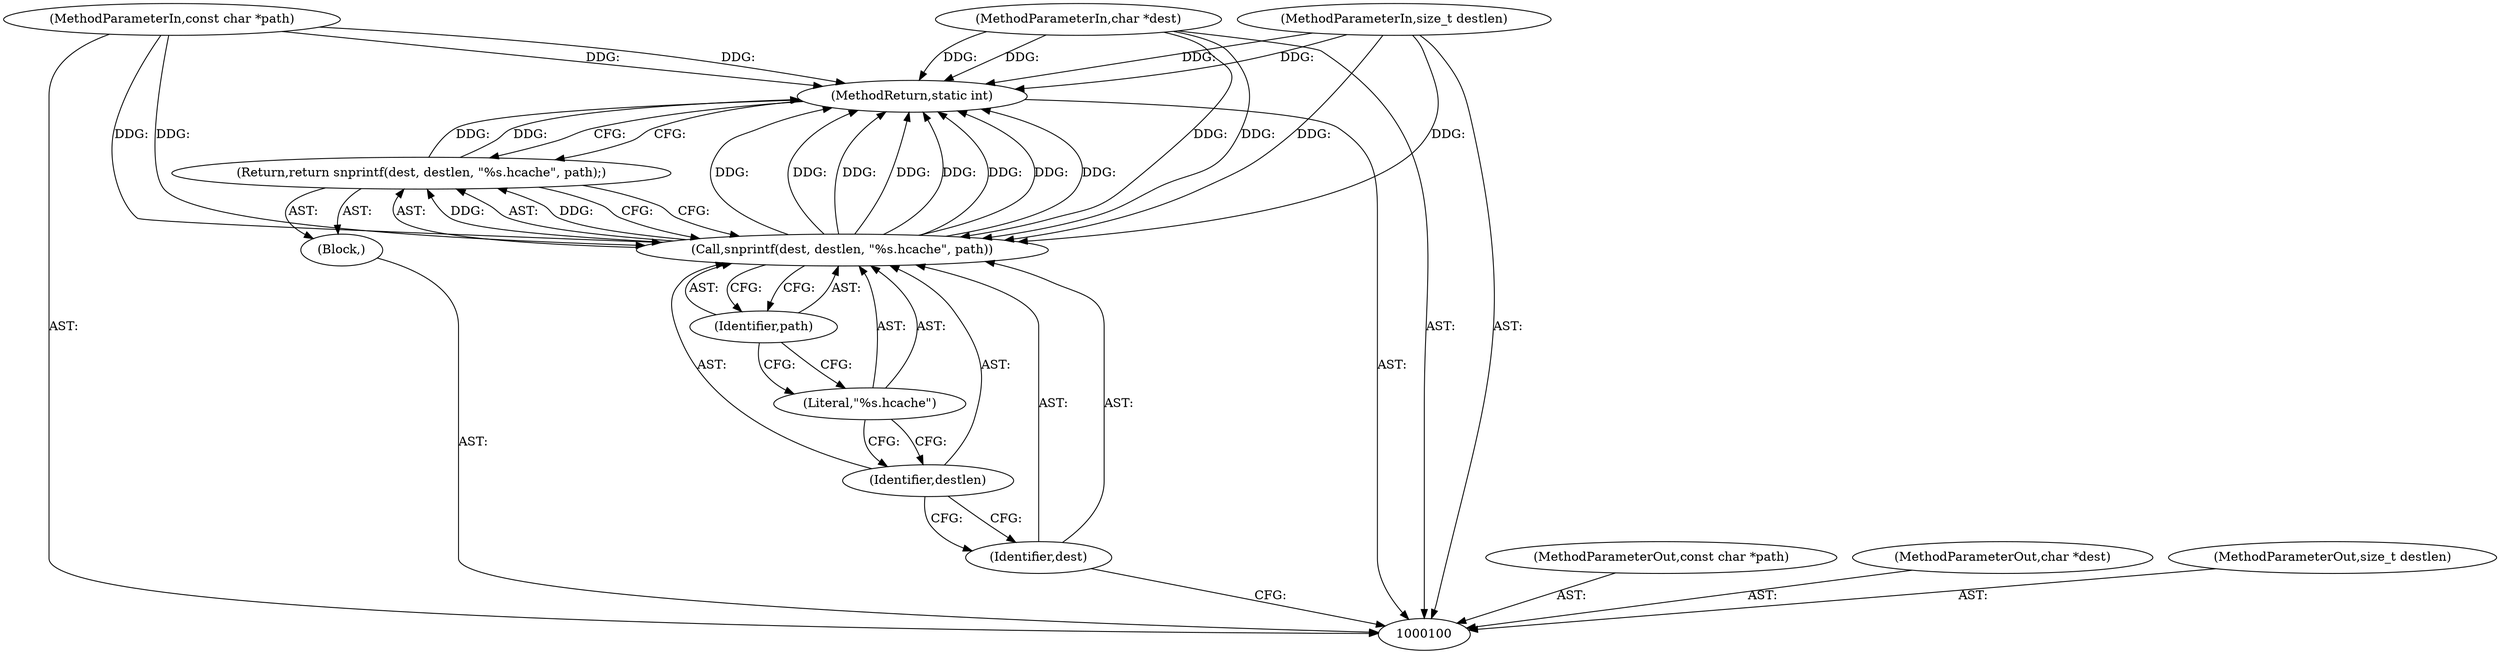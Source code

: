 digraph "1_neomutt_9bfab35522301794483f8f9ed60820bdec9be59e" {
"1000111" [label="(MethodReturn,static int)"];
"1000101" [label="(MethodParameterIn,const char *path)"];
"1000125" [label="(MethodParameterOut,const char *path)"];
"1000102" [label="(MethodParameterIn,char *dest)"];
"1000126" [label="(MethodParameterOut,char *dest)"];
"1000103" [label="(MethodParameterIn,size_t destlen)"];
"1000127" [label="(MethodParameterOut,size_t destlen)"];
"1000104" [label="(Block,)"];
"1000107" [label="(Identifier,dest)"];
"1000105" [label="(Return,return snprintf(dest, destlen, \"%s.hcache\", path);)"];
"1000108" [label="(Identifier,destlen)"];
"1000109" [label="(Literal,\"%s.hcache\")"];
"1000110" [label="(Identifier,path)"];
"1000106" [label="(Call,snprintf(dest, destlen, \"%s.hcache\", path))"];
"1000111" -> "1000100"  [label="AST: "];
"1000111" -> "1000105"  [label="CFG: "];
"1000106" -> "1000111"  [label="DDG: "];
"1000106" -> "1000111"  [label="DDG: "];
"1000106" -> "1000111"  [label="DDG: "];
"1000106" -> "1000111"  [label="DDG: "];
"1000103" -> "1000111"  [label="DDG: "];
"1000102" -> "1000111"  [label="DDG: "];
"1000101" -> "1000111"  [label="DDG: "];
"1000105" -> "1000111"  [label="DDG: "];
"1000101" -> "1000100"  [label="AST: "];
"1000101" -> "1000111"  [label="DDG: "];
"1000101" -> "1000106"  [label="DDG: "];
"1000125" -> "1000100"  [label="AST: "];
"1000102" -> "1000100"  [label="AST: "];
"1000102" -> "1000111"  [label="DDG: "];
"1000102" -> "1000106"  [label="DDG: "];
"1000126" -> "1000100"  [label="AST: "];
"1000103" -> "1000100"  [label="AST: "];
"1000103" -> "1000111"  [label="DDG: "];
"1000103" -> "1000106"  [label="DDG: "];
"1000127" -> "1000100"  [label="AST: "];
"1000104" -> "1000100"  [label="AST: "];
"1000105" -> "1000104"  [label="AST: "];
"1000107" -> "1000106"  [label="AST: "];
"1000107" -> "1000100"  [label="CFG: "];
"1000108" -> "1000107"  [label="CFG: "];
"1000105" -> "1000104"  [label="AST: "];
"1000105" -> "1000106"  [label="CFG: "];
"1000106" -> "1000105"  [label="AST: "];
"1000111" -> "1000105"  [label="CFG: "];
"1000105" -> "1000111"  [label="DDG: "];
"1000106" -> "1000105"  [label="DDG: "];
"1000108" -> "1000106"  [label="AST: "];
"1000108" -> "1000107"  [label="CFG: "];
"1000109" -> "1000108"  [label="CFG: "];
"1000109" -> "1000106"  [label="AST: "];
"1000109" -> "1000108"  [label="CFG: "];
"1000110" -> "1000109"  [label="CFG: "];
"1000110" -> "1000106"  [label="AST: "];
"1000110" -> "1000109"  [label="CFG: "];
"1000106" -> "1000110"  [label="CFG: "];
"1000106" -> "1000105"  [label="AST: "];
"1000106" -> "1000110"  [label="CFG: "];
"1000107" -> "1000106"  [label="AST: "];
"1000108" -> "1000106"  [label="AST: "];
"1000109" -> "1000106"  [label="AST: "];
"1000110" -> "1000106"  [label="AST: "];
"1000105" -> "1000106"  [label="CFG: "];
"1000106" -> "1000111"  [label="DDG: "];
"1000106" -> "1000111"  [label="DDG: "];
"1000106" -> "1000111"  [label="DDG: "];
"1000106" -> "1000111"  [label="DDG: "];
"1000106" -> "1000105"  [label="DDG: "];
"1000102" -> "1000106"  [label="DDG: "];
"1000103" -> "1000106"  [label="DDG: "];
"1000101" -> "1000106"  [label="DDG: "];
}

